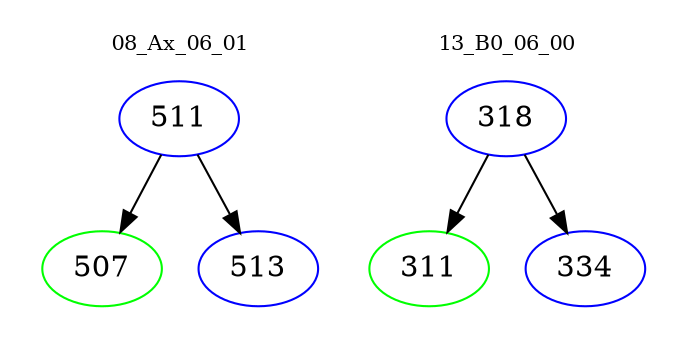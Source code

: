 digraph{
subgraph cluster_0 {
color = white
label = "08_Ax_06_01";
fontsize=10;
T0_511 [label="511", color="blue"]
T0_511 -> T0_507 [color="black"]
T0_507 [label="507", color="green"]
T0_511 -> T0_513 [color="black"]
T0_513 [label="513", color="blue"]
}
subgraph cluster_1 {
color = white
label = "13_B0_06_00";
fontsize=10;
T1_318 [label="318", color="blue"]
T1_318 -> T1_311 [color="black"]
T1_311 [label="311", color="green"]
T1_318 -> T1_334 [color="black"]
T1_334 [label="334", color="blue"]
}
}
